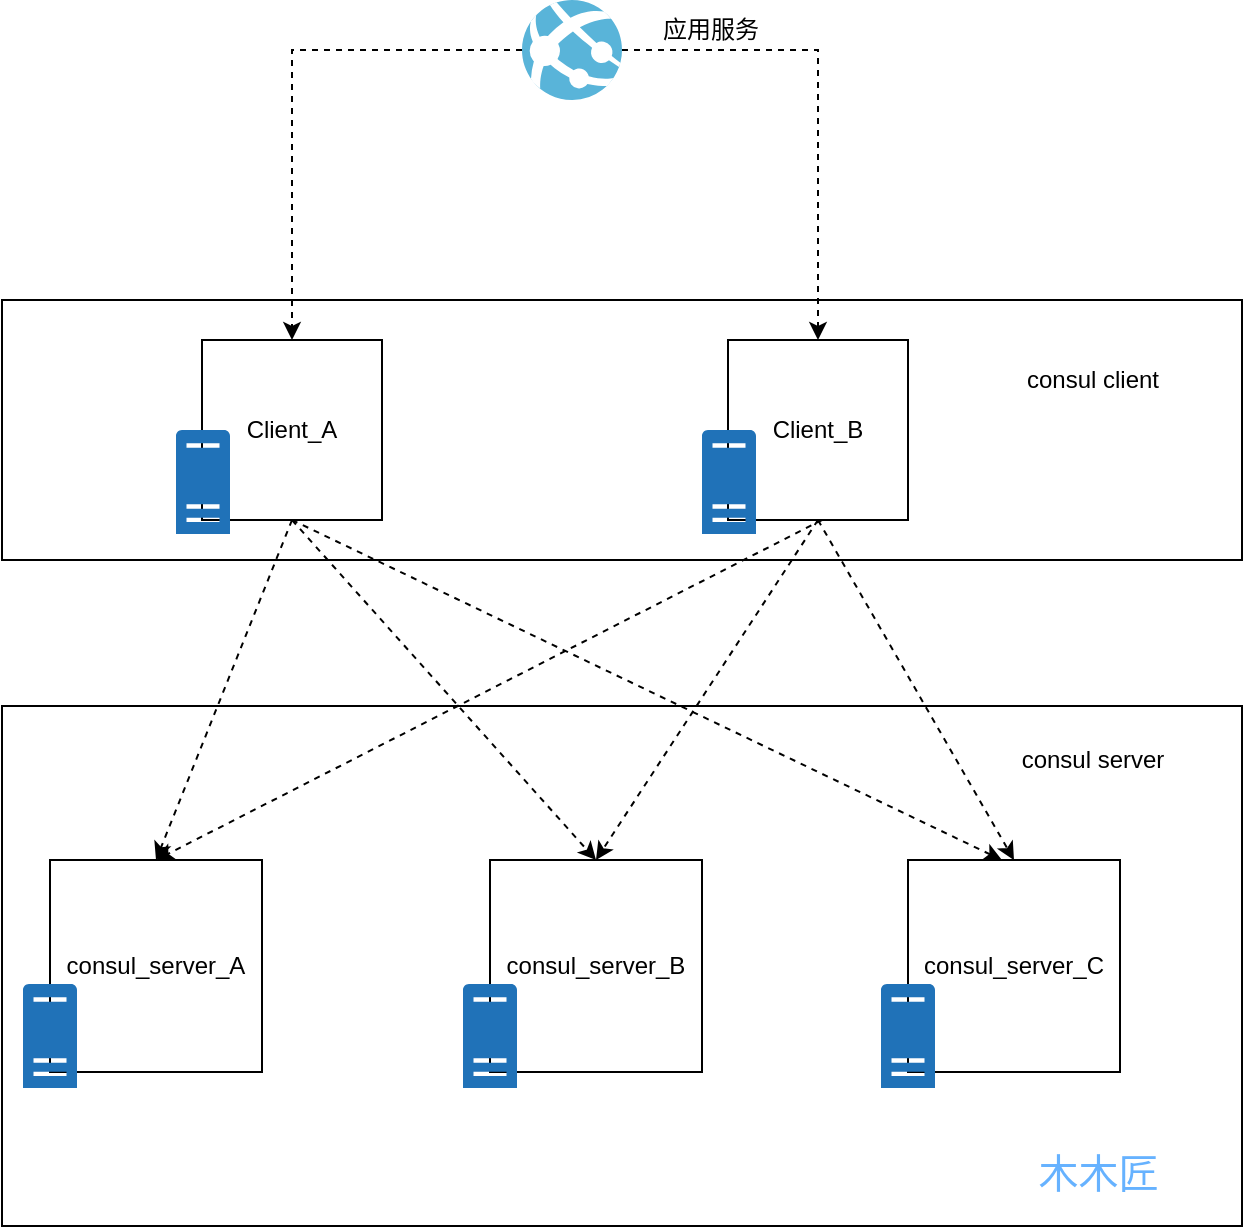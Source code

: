 <mxfile version="12.3.2" type="device" pages="2"><diagram id="f-nJ2EHkm8NAef47BywE" name="主机模式部署图"><mxGraphModel dx="1412" dy="891" grid="1" gridSize="10" guides="1" tooltips="1" connect="1" arrows="1" fold="1" page="1" pageScale="1" pageWidth="827" pageHeight="1169" math="0" shadow="0"><root><mxCell id="0"/><mxCell id="1" parent="0"/><mxCell id="LR4LrNSQftjki6_ybnwb-17" value="" style="rounded=0;whiteSpace=wrap;html=1;" vertex="1" parent="1"><mxGeometry x="80" y="190" width="620" height="130" as="geometry"/></mxCell><mxCell id="LR4LrNSQftjki6_ybnwb-14" value="" style="rounded=0;whiteSpace=wrap;html=1;" vertex="1" parent="1"><mxGeometry x="80" y="393" width="620" height="260" as="geometry"/></mxCell><mxCell id="OY86kM1-zxqtW2tJOLOi-4" value="" style="rounded=0;orthogonalLoop=1;jettySize=auto;html=1;entryX=0.5;entryY=0;entryDx=0;entryDy=0;exitX=0.5;exitY=1;exitDx=0;exitDy=0;dashed=1;" edge="1" parent="1" source="LR4LrNSQftjki6_ybnwb-2" target="LR4LrNSQftjki6_ybnwb-6"><mxGeometry relative="1" as="geometry"><mxPoint x="225" y="380" as="targetPoint"/></mxGeometry></mxCell><mxCell id="LR4LrNSQftjki6_ybnwb-2" value="Client_A" style="whiteSpace=wrap;html=1;aspect=fixed;" vertex="1" parent="1"><mxGeometry x="180" y="210" width="90" height="90" as="geometry"/></mxCell><mxCell id="LR4LrNSQftjki6_ybnwb-3" value="" style="pointerEvents=1;shadow=0;dashed=0;html=1;strokeColor=none;labelPosition=center;verticalLabelPosition=bottom;verticalAlign=top;outlineConnect=0;align=center;shape=mxgraph.office.servers.physical_host;fillColor=#2072B8;" vertex="1" parent="1"><mxGeometry x="167" y="255" width="27" height="52" as="geometry"/></mxCell><mxCell id="LR4LrNSQftjki6_ybnwb-4" value="Client_B" style="whiteSpace=wrap;html=1;aspect=fixed;" vertex="1" parent="1"><mxGeometry x="443" y="210" width="90" height="90" as="geometry"/></mxCell><mxCell id="LR4LrNSQftjki6_ybnwb-5" value="" style="pointerEvents=1;shadow=0;dashed=0;html=1;strokeColor=none;labelPosition=center;verticalLabelPosition=bottom;verticalAlign=top;outlineConnect=0;align=center;shape=mxgraph.office.servers.physical_host;fillColor=#2072B8;" vertex="1" parent="1"><mxGeometry x="430" y="255" width="27" height="52" as="geometry"/></mxCell><mxCell id="LR4LrNSQftjki6_ybnwb-6" value="consul_server_A" style="whiteSpace=wrap;html=1;aspect=fixed;" vertex="1" parent="1"><mxGeometry x="104" y="470" width="106" height="106" as="geometry"/></mxCell><mxCell id="LR4LrNSQftjki6_ybnwb-9" value="consul_server_B" style="whiteSpace=wrap;html=1;aspect=fixed;" vertex="1" parent="1"><mxGeometry x="324" y="470" width="106" height="106" as="geometry"/></mxCell><mxCell id="LR4LrNSQftjki6_ybnwb-10" value="consul_server_C" style="whiteSpace=wrap;html=1;aspect=fixed;" vertex="1" parent="1"><mxGeometry x="533" y="470" width="106" height="106" as="geometry"/></mxCell><mxCell id="LR4LrNSQftjki6_ybnwb-11" value="" style="pointerEvents=1;shadow=0;dashed=0;html=1;strokeColor=none;labelPosition=center;verticalLabelPosition=bottom;verticalAlign=top;outlineConnect=0;align=center;shape=mxgraph.office.servers.physical_host;fillColor=#2072B8;" vertex="1" parent="1"><mxGeometry x="90.5" y="532" width="27" height="52" as="geometry"/></mxCell><mxCell id="LR4LrNSQftjki6_ybnwb-12" value="" style="pointerEvents=1;shadow=0;dashed=0;html=1;strokeColor=none;labelPosition=center;verticalLabelPosition=bottom;verticalAlign=top;outlineConnect=0;align=center;shape=mxgraph.office.servers.physical_host;fillColor=#2072B8;" vertex="1" parent="1"><mxGeometry x="310.5" y="532" width="27" height="52" as="geometry"/></mxCell><mxCell id="LR4LrNSQftjki6_ybnwb-13" value="" style="pointerEvents=1;shadow=0;dashed=0;html=1;strokeColor=none;labelPosition=center;verticalLabelPosition=bottom;verticalAlign=top;outlineConnect=0;align=center;shape=mxgraph.office.servers.physical_host;fillColor=#2072B8;" vertex="1" parent="1"><mxGeometry x="519.5" y="532" width="27" height="52" as="geometry"/></mxCell><mxCell id="LR4LrNSQftjki6_ybnwb-15" value="consul client" style="text;html=1;resizable=0;autosize=1;align=center;verticalAlign=middle;points=[];fillColor=none;strokeColor=none;rounded=0;" vertex="1" parent="1"><mxGeometry x="585" y="220" width="80" height="20" as="geometry"/></mxCell><mxCell id="LR4LrNSQftjki6_ybnwb-20" value="" style="edgeStyle=orthogonalEdgeStyle;rounded=0;orthogonalLoop=1;jettySize=auto;html=1;dashed=1;" edge="1" parent="1" source="LR4LrNSQftjki6_ybnwb-16" target="LR4LrNSQftjki6_ybnwb-4"><mxGeometry relative="1" as="geometry"><mxPoint x="353" y="180" as="targetPoint"/></mxGeometry></mxCell><mxCell id="LR4LrNSQftjki6_ybnwb-18" value="consul server" style="text;html=1;resizable=0;autosize=1;align=center;verticalAlign=middle;points=[];fillColor=none;strokeColor=none;rounded=0;" vertex="1" parent="1"><mxGeometry x="580" y="410" width="90" height="20" as="geometry"/></mxCell><mxCell id="LR4LrNSQftjki6_ybnwb-23" value="" style="group" vertex="1" connectable="0" parent="1"><mxGeometry x="340" y="40" width="124" height="50" as="geometry"/></mxCell><mxCell id="LR4LrNSQftjki6_ybnwb-16" value="" style="aspect=fixed;html=1;points=[];align=center;image;fontSize=12;image=img/lib/mscae/App_Services.svg;" vertex="1" parent="LR4LrNSQftjki6_ybnwb-23"><mxGeometry width="50" height="50" as="geometry"/></mxCell><mxCell id="LR4LrNSQftjki6_ybnwb-21" value="应用服务" style="text;html=1;resizable=0;autosize=1;align=center;verticalAlign=middle;points=[];fillColor=none;strokeColor=none;rounded=0;" vertex="1" parent="LR4LrNSQftjki6_ybnwb-23"><mxGeometry x="64" y="5" width="60" height="20" as="geometry"/></mxCell><mxCell id="LR4LrNSQftjki6_ybnwb-24" value="&lt;font color=&quot;#66b2ff&quot; style=&quot;font-size: 20px&quot;&gt;&amp;nbsp;木木匠&lt;/font&gt;" style="text;html=1;resizable=0;autosize=1;align=center;verticalAlign=middle;points=[];rounded=0;" vertex="1" parent="1"><mxGeometry x="585" y="616" width="80" height="20" as="geometry"/></mxCell><mxCell id="OY86kM1-zxqtW2tJOLOi-2" value="" style="edgeStyle=orthogonalEdgeStyle;rounded=0;orthogonalLoop=1;jettySize=auto;html=1;dashed=1;" edge="1" parent="1" source="LR4LrNSQftjki6_ybnwb-16" target="LR4LrNSQftjki6_ybnwb-2"><mxGeometry relative="1" as="geometry"><mxPoint x="285" y="65" as="targetPoint"/></mxGeometry></mxCell><mxCell id="OY86kM1-zxqtW2tJOLOi-5" value="" style="endArrow=classic;html=1;exitX=0.5;exitY=1;exitDx=0;exitDy=0;entryX=0.5;entryY=0;entryDx=0;entryDy=0;dashed=1;" edge="1" parent="1" source="LR4LrNSQftjki6_ybnwb-2" target="LR4LrNSQftjki6_ybnwb-9"><mxGeometry width="50" height="50" relative="1" as="geometry"><mxPoint x="300" y="380" as="sourcePoint"/><mxPoint x="350" y="330" as="targetPoint"/></mxGeometry></mxCell><mxCell id="OY86kM1-zxqtW2tJOLOi-6" value="" style="endArrow=classic;html=1;exitX=0.5;exitY=1;exitDx=0;exitDy=0;entryX=0.443;entryY=0;entryDx=0;entryDy=0;entryPerimeter=0;elbow=vertical;dashed=1;" edge="1" parent="1" source="LR4LrNSQftjki6_ybnwb-2" target="LR4LrNSQftjki6_ybnwb-10"><mxGeometry width="50" height="50" relative="1" as="geometry"><mxPoint x="235" y="310" as="sourcePoint"/><mxPoint x="387" y="480" as="targetPoint"/></mxGeometry></mxCell><mxCell id="OY86kM1-zxqtW2tJOLOi-7" value="" style="endArrow=classic;html=1;dashed=1;exitX=0.5;exitY=1;exitDx=0;exitDy=0;entryX=0.5;entryY=0;entryDx=0;entryDy=0;" edge="1" parent="1" source="LR4LrNSQftjki6_ybnwb-4" target="LR4LrNSQftjki6_ybnwb-10"><mxGeometry width="50" height="50" relative="1" as="geometry"><mxPoint x="690" y="370" as="sourcePoint"/><mxPoint x="740" y="320" as="targetPoint"/></mxGeometry></mxCell><mxCell id="OY86kM1-zxqtW2tJOLOi-8" value="" style="endArrow=classic;html=1;dashed=1;exitX=0.5;exitY=1;exitDx=0;exitDy=0;entryX=0.5;entryY=0;entryDx=0;entryDy=0;" edge="1" parent="1" source="LR4LrNSQftjki6_ybnwb-4" target="LR4LrNSQftjki6_ybnwb-9"><mxGeometry width="50" height="50" relative="1" as="geometry"><mxPoint x="498" y="310" as="sourcePoint"/><mxPoint x="596" y="480" as="targetPoint"/></mxGeometry></mxCell><mxCell id="OY86kM1-zxqtW2tJOLOi-9" value="" style="endArrow=classic;html=1;dashed=1;entryX=0.5;entryY=0;entryDx=0;entryDy=0;" edge="1" parent="1" target="LR4LrNSQftjki6_ybnwb-6"><mxGeometry width="50" height="50" relative="1" as="geometry"><mxPoint x="490" y="300" as="sourcePoint"/><mxPoint x="387" y="480" as="targetPoint"/></mxGeometry></mxCell></root></mxGraphModel></diagram><diagram id="xUdMDsHLZsNjm1gvPMrT" name="docker模式部署图"><mxGraphModel dx="1412" dy="891" grid="1" gridSize="10" guides="1" tooltips="1" connect="1" arrows="1" fold="1" page="1" pageScale="1" pageWidth="827" pageHeight="1169" math="0" shadow="0"><root><mxCell id="5pSWs0czuwqAtU9WCEUE-0"/><mxCell id="5pSWs0czuwqAtU9WCEUE-1" parent="5pSWs0czuwqAtU9WCEUE-0"/><mxCell id="oMezfI6MIDxywIrofqK0-9" value="" style="rounded=0;whiteSpace=wrap;html=1;" vertex="1" parent="5pSWs0czuwqAtU9WCEUE-1"><mxGeometry x="569" y="400" width="370" height="310" as="geometry"/></mxCell><mxCell id="tB8FihxA6T4MjTQdcpYO-21" value="" style="rounded=0;whiteSpace=wrap;html=1;" vertex="1" parent="5pSWs0czuwqAtU9WCEUE-1"><mxGeometry x="119" y="400" width="370" height="310" as="geometry"/></mxCell><mxCell id="tB8FihxA6T4MjTQdcpYO-14" value="" style="edgeStyle=orthogonalEdgeStyle;rounded=0;orthogonalLoop=1;jettySize=auto;html=1;entryX=0.5;entryY=0;entryDx=0;entryDy=0;entryPerimeter=0;dashed=1;" edge="1" parent="5pSWs0czuwqAtU9WCEUE-1" source="tB8FihxA6T4MjTQdcpYO-17" target="oMezfI6MIDxywIrofqK0-2"><mxGeometry relative="1" as="geometry"><mxPoint x="390" y="190" as="targetPoint"/></mxGeometry></mxCell><mxCell id="tB8FihxA6T4MjTQdcpYO-16" value="" style="group" vertex="1" connectable="0" parent="5pSWs0czuwqAtU9WCEUE-1"><mxGeometry x="493" y="240" width="124" height="50" as="geometry"/></mxCell><mxCell id="tB8FihxA6T4MjTQdcpYO-17" value="" style="aspect=fixed;html=1;points=[];align=center;image;fontSize=12;image=img/lib/mscae/App_Services.svg;" vertex="1" parent="tB8FihxA6T4MjTQdcpYO-16"><mxGeometry width="50" height="50" as="geometry"/></mxCell><mxCell id="tB8FihxA6T4MjTQdcpYO-18" value="应用服务" style="text;html=1;resizable=0;autosize=1;align=center;verticalAlign=middle;points=[];fillColor=none;strokeColor=none;rounded=0;" vertex="1" parent="tB8FihxA6T4MjTQdcpYO-16"><mxGeometry x="64" y="5" width="60" height="20" as="geometry"/></mxCell><mxCell id="tB8FihxA6T4MjTQdcpYO-19" value="&lt;font color=&quot;#66b2ff&quot; style=&quot;font-size: 20px&quot;&gt;&amp;nbsp;木木匠&lt;/font&gt;" style="text;html=1;resizable=0;autosize=1;align=center;verticalAlign=middle;points=[];rounded=0;" vertex="1" parent="5pSWs0czuwqAtU9WCEUE-1"><mxGeometry x="844" y="674" width="80" height="20" as="geometry"/></mxCell><mxCell id="oMezfI6MIDxywIrofqK0-0" value="" style="pointerEvents=1;shadow=0;dashed=0;html=1;strokeColor=none;labelPosition=center;verticalLabelPosition=bottom;verticalAlign=top;outlineConnect=0;align=center;shape=mxgraph.office.servers.physical_host;fillColor=#2072B8;" vertex="1" parent="5pSWs0czuwqAtU9WCEUE-1"><mxGeometry x="100" y="648" width="27" height="52" as="geometry"/></mxCell><mxCell id="oMezfI6MIDxywIrofqK0-1" value="主机A" style="text;html=1;resizable=0;autosize=1;align=center;verticalAlign=middle;points=[];fillColor=none;strokeColor=none;rounded=0;" vertex="1" parent="5pSWs0czuwqAtU9WCEUE-1"><mxGeometry x="127" y="674" width="50" height="20" as="geometry"/></mxCell><mxCell id="oMezfI6MIDxywIrofqK0-2" value="consul-client（docker）" style="rounded=0;whiteSpace=wrap;html=1;" vertex="1" parent="5pSWs0czuwqAtU9WCEUE-1"><mxGeometry x="214" y="420" width="148" height="60" as="geometry"/></mxCell><mxCell id="oMezfI6MIDxywIrofqK0-4" value="consul-server（docker）" style="rounded=0;whiteSpace=wrap;html=1;" vertex="1" parent="5pSWs0czuwqAtU9WCEUE-1"><mxGeometry x="140" y="524" width="148" height="60" as="geometry"/></mxCell><mxCell id="oMezfI6MIDxywIrofqK0-7" value="consul-server（docker）" style="rounded=0;whiteSpace=wrap;html=1;" vertex="1" parent="5pSWs0czuwqAtU9WCEUE-1"><mxGeometry x="320" y="524" width="148" height="60" as="geometry"/></mxCell><mxCell id="oMezfI6MIDxywIrofqK0-8" value="consul-server（docker）" style="rounded=0;whiteSpace=wrap;html=1;" vertex="1" parent="5pSWs0czuwqAtU9WCEUE-1"><mxGeometry x="230" y="614" width="148" height="60" as="geometry"/></mxCell><mxCell id="oMezfI6MIDxywIrofqK0-10" value="" style="pointerEvents=1;shadow=0;dashed=0;html=1;strokeColor=none;labelPosition=center;verticalLabelPosition=bottom;verticalAlign=top;outlineConnect=0;align=center;shape=mxgraph.office.servers.physical_host;fillColor=#2072B8;" vertex="1" parent="5pSWs0czuwqAtU9WCEUE-1"><mxGeometry x="550" y="648" width="27" height="52" as="geometry"/></mxCell><mxCell id="oMezfI6MIDxywIrofqK0-11" value="主机B" style="text;html=1;resizable=0;autosize=1;align=center;verticalAlign=middle;points=[];fillColor=none;strokeColor=none;rounded=0;" vertex="1" parent="5pSWs0czuwqAtU9WCEUE-1"><mxGeometry x="577" y="674" width="50" height="20" as="geometry"/></mxCell><mxCell id="oMezfI6MIDxywIrofqK0-12" value="consul-client（docker）" style="rounded=0;whiteSpace=wrap;html=1;" vertex="1" parent="5pSWs0czuwqAtU9WCEUE-1"><mxGeometry x="664" y="420" width="148" height="60" as="geometry"/></mxCell><mxCell id="oMezfI6MIDxywIrofqK0-13" value="consul-server（docker）" style="rounded=0;whiteSpace=wrap;html=1;" vertex="1" parent="5pSWs0czuwqAtU9WCEUE-1"><mxGeometry x="590" y="524" width="148" height="60" as="geometry"/></mxCell><mxCell id="oMezfI6MIDxywIrofqK0-14" value="consul-server（docker）" style="rounded=0;whiteSpace=wrap;html=1;" vertex="1" parent="5pSWs0czuwqAtU9WCEUE-1"><mxGeometry x="770" y="524" width="148" height="60" as="geometry"/></mxCell><mxCell id="oMezfI6MIDxywIrofqK0-15" value="consul-server（docker）" style="rounded=0;whiteSpace=wrap;html=1;" vertex="1" parent="5pSWs0czuwqAtU9WCEUE-1"><mxGeometry x="690" y="614" width="148" height="60" as="geometry"/></mxCell><mxCell id="oMezfI6MIDxywIrofqK0-17" value="" style="edgeStyle=orthogonalEdgeStyle;rounded=0;orthogonalLoop=1;jettySize=auto;html=1;dashed=1;" edge="1" parent="5pSWs0czuwqAtU9WCEUE-1" source="tB8FihxA6T4MjTQdcpYO-17" target="oMezfI6MIDxywIrofqK0-12"><mxGeometry relative="1" as="geometry"><mxPoint x="518" y="370" as="targetPoint"/></mxGeometry></mxCell><mxCell id="oMezfI6MIDxywIrofqK0-18" value="" style="endArrow=classic;html=1;exitX=0.5;exitY=1;exitDx=0;exitDy=0;entryX=0.5;entryY=0;entryDx=0;entryDy=0;dashed=1;" edge="1" parent="5pSWs0czuwqAtU9WCEUE-1" source="oMezfI6MIDxywIrofqK0-2" target="oMezfI6MIDxywIrofqK0-4"><mxGeometry width="50" height="50" relative="1" as="geometry"><mxPoint x="190" y="540" as="sourcePoint"/><mxPoint x="240" y="490" as="targetPoint"/></mxGeometry></mxCell><mxCell id="oMezfI6MIDxywIrofqK0-19" value="" style="endArrow=classic;html=1;exitX=0.5;exitY=1;exitDx=0;exitDy=0;dashed=1;" edge="1" parent="5pSWs0czuwqAtU9WCEUE-1" source="oMezfI6MIDxywIrofqK0-2" target="oMezfI6MIDxywIrofqK0-7"><mxGeometry width="50" height="50" relative="1" as="geometry"><mxPoint x="298" y="490" as="sourcePoint"/><mxPoint x="224" y="534" as="targetPoint"/></mxGeometry></mxCell><mxCell id="oMezfI6MIDxywIrofqK0-20" value="" style="endArrow=classic;html=1;entryX=0.5;entryY=0;entryDx=0;entryDy=0;dashed=1;" edge="1" parent="5pSWs0czuwqAtU9WCEUE-1" target="oMezfI6MIDxywIrofqK0-8"><mxGeometry width="50" height="50" relative="1" as="geometry"><mxPoint x="290" y="480" as="sourcePoint"/><mxPoint x="361.027" y="534" as="targetPoint"/></mxGeometry></mxCell><mxCell id="oMezfI6MIDxywIrofqK0-21" value="" style="endArrow=classic;html=1;dashed=1;" edge="1" parent="5pSWs0czuwqAtU9WCEUE-1"><mxGeometry width="50" height="50" relative="1" as="geometry"><mxPoint x="740" y="480" as="sourcePoint"/><mxPoint x="793.027" y="524" as="targetPoint"/></mxGeometry></mxCell><mxCell id="oMezfI6MIDxywIrofqK0-22" value="" style="endArrow=classic;html=1;entryX=0.5;entryY=0;entryDx=0;entryDy=0;dashed=1;" edge="1" parent="5pSWs0czuwqAtU9WCEUE-1" target="oMezfI6MIDxywIrofqK0-15"><mxGeometry width="50" height="50" relative="1" as="geometry"><mxPoint x="738" y="480" as="sourcePoint"/><mxPoint x="803.027" y="534" as="targetPoint"/></mxGeometry></mxCell><mxCell id="oMezfI6MIDxywIrofqK0-24" value="" style="endArrow=classic;html=1;exitX=0.5;exitY=1;exitDx=0;exitDy=0;entryX=0.5;entryY=0;entryDx=0;entryDy=0;dashed=1;" edge="1" parent="5pSWs0czuwqAtU9WCEUE-1" source="oMezfI6MIDxywIrofqK0-12" target="oMezfI6MIDxywIrofqK0-13"><mxGeometry width="50" height="50" relative="1" as="geometry"><mxPoint x="741.932" y="490" as="sourcePoint"/><mxPoint x="764" y="624" as="targetPoint"/></mxGeometry></mxCell></root></mxGraphModel></diagram></mxfile>